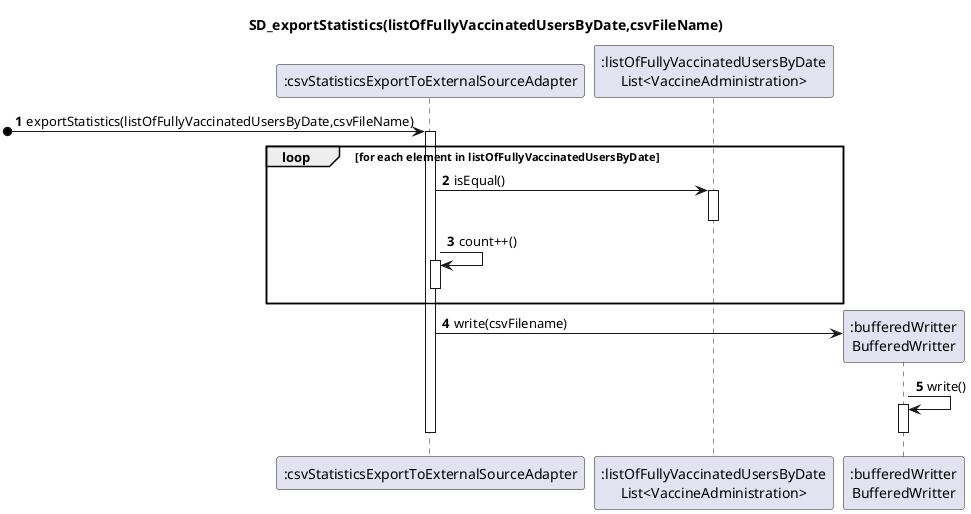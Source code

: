 @startuml
autonumber
'hide footbox

participant ":csvStatisticsExportToExternalSourceAdapter" as CSVStatisticsExportToExternalSourceAdapter
participant ":listOfFullyVaccinatedUsersByDate\nList<VaccineAdministration>" as ListOfFullyVaccinatedUsersByDate
participant ":bufferedWritter\nBufferedWritter" as BufferedWritter

title : SD_exportStatistics(listOfFullyVaccinatedUsersByDate,csvFileName)

[o-> CSVStatisticsExportToExternalSourceAdapter : exportStatistics(listOfFullyVaccinatedUsersByDate,csvFileName)
activate CSVStatisticsExportToExternalSourceAdapter

loop for each element in listOfFullyVaccinatedUsersByDate
CSVStatisticsExportToExternalSourceAdapter -> ListOfFullyVaccinatedUsersByDate : isEqual()
activate ListOfFullyVaccinatedUsersByDate
deactivate ListOfFullyVaccinatedUsersByDate

CSVStatisticsExportToExternalSourceAdapter -> CSVStatisticsExportToExternalSourceAdapter : count++()
activate CSVStatisticsExportToExternalSourceAdapter
deactivate CSVStatisticsExportToExternalSourceAdapter

end loop

CSVStatisticsExportToExternalSourceAdapter -> BufferedWritter** : write(csvFilename)

BufferedWritter -> BufferedWritter : write()
activate BufferedWritter
deactivate BufferedWritter

deactivate CSVStatisticsExportToExternalSourceAdapter



@enduml